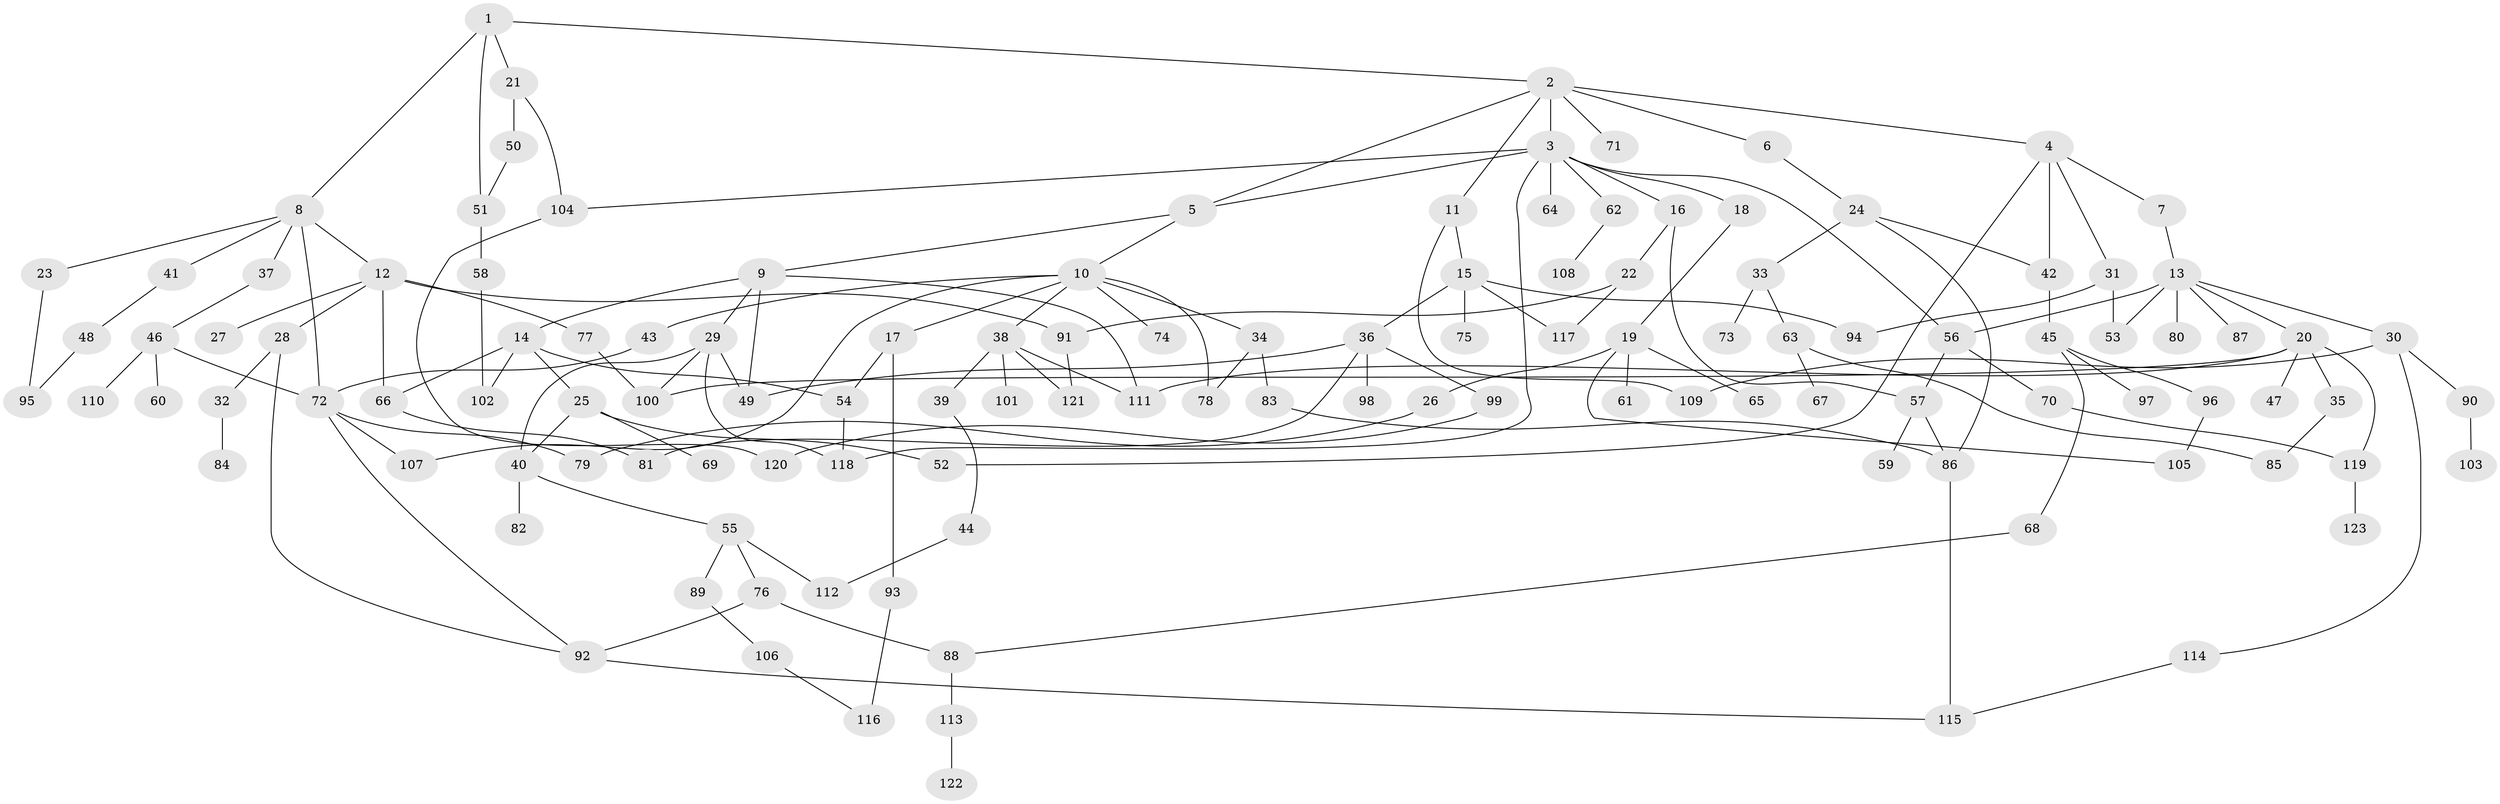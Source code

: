 // Generated by graph-tools (version 1.1) at 2025/01/03/09/25 03:01:02]
// undirected, 123 vertices, 167 edges
graph export_dot {
graph [start="1"]
  node [color=gray90,style=filled];
  1;
  2;
  3;
  4;
  5;
  6;
  7;
  8;
  9;
  10;
  11;
  12;
  13;
  14;
  15;
  16;
  17;
  18;
  19;
  20;
  21;
  22;
  23;
  24;
  25;
  26;
  27;
  28;
  29;
  30;
  31;
  32;
  33;
  34;
  35;
  36;
  37;
  38;
  39;
  40;
  41;
  42;
  43;
  44;
  45;
  46;
  47;
  48;
  49;
  50;
  51;
  52;
  53;
  54;
  55;
  56;
  57;
  58;
  59;
  60;
  61;
  62;
  63;
  64;
  65;
  66;
  67;
  68;
  69;
  70;
  71;
  72;
  73;
  74;
  75;
  76;
  77;
  78;
  79;
  80;
  81;
  82;
  83;
  84;
  85;
  86;
  87;
  88;
  89;
  90;
  91;
  92;
  93;
  94;
  95;
  96;
  97;
  98;
  99;
  100;
  101;
  102;
  103;
  104;
  105;
  106;
  107;
  108;
  109;
  110;
  111;
  112;
  113;
  114;
  115;
  116;
  117;
  118;
  119;
  120;
  121;
  122;
  123;
  1 -- 2;
  1 -- 8;
  1 -- 21;
  1 -- 51;
  2 -- 3;
  2 -- 4;
  2 -- 5;
  2 -- 6;
  2 -- 11;
  2 -- 71;
  3 -- 16;
  3 -- 18;
  3 -- 56;
  3 -- 62;
  3 -- 64;
  3 -- 104;
  3 -- 118;
  3 -- 5;
  4 -- 7;
  4 -- 31;
  4 -- 52;
  4 -- 42;
  5 -- 9;
  5 -- 10;
  6 -- 24;
  7 -- 13;
  8 -- 12;
  8 -- 23;
  8 -- 37;
  8 -- 41;
  8 -- 72;
  9 -- 14;
  9 -- 29;
  9 -- 111;
  9 -- 49;
  10 -- 17;
  10 -- 34;
  10 -- 38;
  10 -- 43;
  10 -- 74;
  10 -- 107;
  10 -- 78;
  11 -- 15;
  11 -- 109;
  12 -- 27;
  12 -- 28;
  12 -- 77;
  12 -- 91;
  12 -- 66;
  13 -- 20;
  13 -- 30;
  13 -- 80;
  13 -- 87;
  13 -- 53;
  13 -- 56;
  14 -- 25;
  14 -- 66;
  14 -- 102;
  14 -- 54;
  15 -- 36;
  15 -- 75;
  15 -- 94;
  15 -- 117;
  16 -- 22;
  16 -- 57;
  17 -- 54;
  17 -- 93;
  18 -- 19;
  19 -- 26;
  19 -- 61;
  19 -- 65;
  19 -- 105;
  20 -- 35;
  20 -- 47;
  20 -- 111;
  20 -- 119;
  20 -- 100;
  21 -- 50;
  21 -- 104;
  22 -- 91;
  22 -- 117;
  23 -- 95;
  24 -- 33;
  24 -- 42;
  24 -- 86;
  25 -- 40;
  25 -- 52;
  25 -- 69;
  26 -- 79;
  28 -- 32;
  28 -- 92;
  29 -- 100;
  29 -- 118;
  29 -- 40;
  29 -- 49;
  30 -- 90;
  30 -- 109;
  30 -- 114;
  31 -- 53;
  31 -- 94;
  32 -- 84;
  33 -- 63;
  33 -- 73;
  34 -- 78;
  34 -- 83;
  35 -- 85;
  36 -- 49;
  36 -- 81;
  36 -- 98;
  36 -- 99;
  37 -- 46;
  38 -- 39;
  38 -- 101;
  38 -- 111;
  38 -- 121;
  39 -- 44;
  40 -- 55;
  40 -- 82;
  41 -- 48;
  42 -- 45;
  43 -- 72;
  44 -- 112;
  45 -- 68;
  45 -- 96;
  45 -- 97;
  46 -- 60;
  46 -- 110;
  46 -- 72;
  48 -- 95;
  50 -- 51;
  51 -- 58;
  54 -- 118;
  55 -- 76;
  55 -- 89;
  55 -- 112;
  56 -- 57;
  56 -- 70;
  57 -- 59;
  57 -- 86;
  58 -- 102;
  62 -- 108;
  63 -- 67;
  63 -- 85;
  66 -- 81;
  68 -- 88;
  70 -- 119;
  72 -- 79;
  72 -- 92;
  72 -- 107;
  76 -- 88;
  76 -- 92;
  77 -- 100;
  83 -- 86;
  86 -- 115;
  88 -- 113;
  89 -- 106;
  90 -- 103;
  91 -- 121;
  92 -- 115;
  93 -- 116;
  96 -- 105;
  99 -- 120;
  104 -- 120;
  106 -- 116;
  113 -- 122;
  114 -- 115;
  119 -- 123;
}
